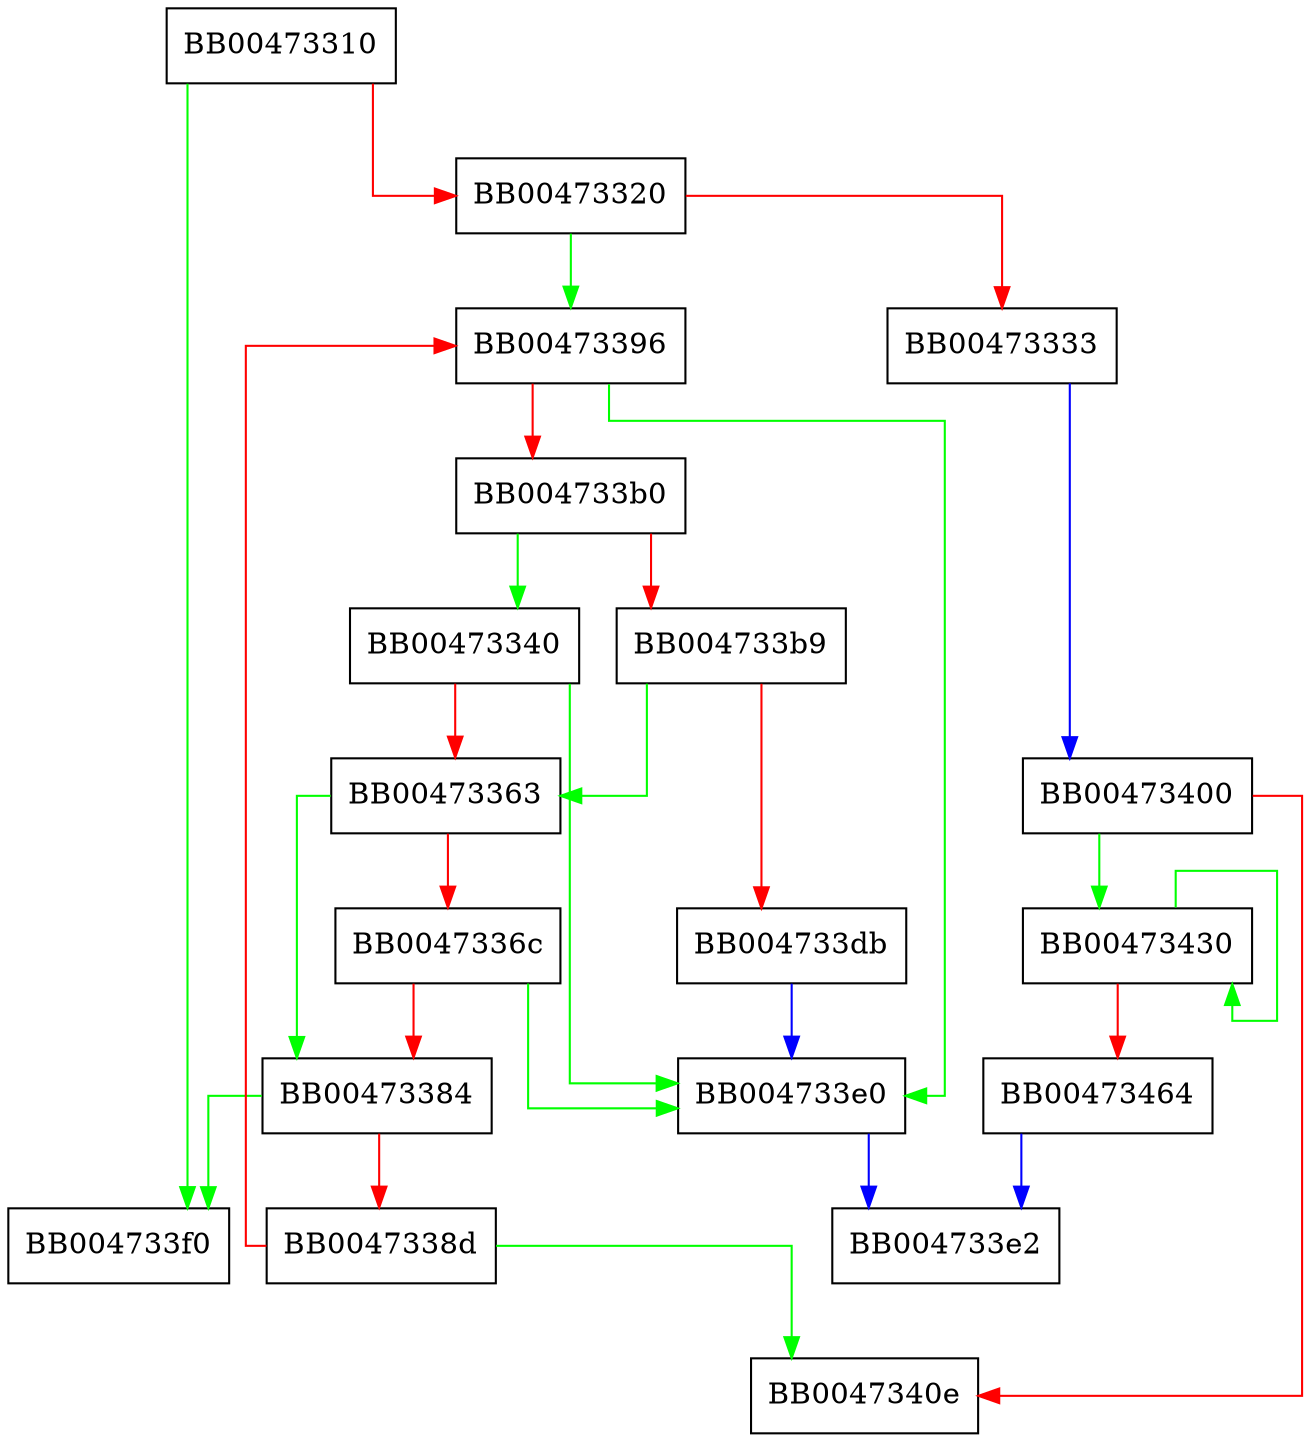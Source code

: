 digraph load_excert {
  node [shape="box"];
  graph [splines=ortho];
  BB00473310 -> BB004733f0 [color="green"];
  BB00473310 -> BB00473320 [color="red"];
  BB00473320 -> BB00473396 [color="green"];
  BB00473320 -> BB00473333 [color="red"];
  BB00473333 -> BB00473400 [color="blue"];
  BB00473340 -> BB004733e0 [color="green"];
  BB00473340 -> BB00473363 [color="red"];
  BB00473363 -> BB00473384 [color="green"];
  BB00473363 -> BB0047336c [color="red"];
  BB0047336c -> BB004733e0 [color="green"];
  BB0047336c -> BB00473384 [color="red"];
  BB00473384 -> BB004733f0 [color="green"];
  BB00473384 -> BB0047338d [color="red"];
  BB0047338d -> BB0047340e [color="green"];
  BB0047338d -> BB00473396 [color="red"];
  BB00473396 -> BB004733e0 [color="green"];
  BB00473396 -> BB004733b0 [color="red"];
  BB004733b0 -> BB00473340 [color="green"];
  BB004733b0 -> BB004733b9 [color="red"];
  BB004733b9 -> BB00473363 [color="green"];
  BB004733b9 -> BB004733db [color="red"];
  BB004733db -> BB004733e0 [color="blue"];
  BB004733e0 -> BB004733e2 [color="blue"];
  BB00473400 -> BB00473430 [color="green"];
  BB00473400 -> BB0047340e [color="red"];
  BB00473430 -> BB00473430 [color="green"];
  BB00473430 -> BB00473464 [color="red"];
  BB00473464 -> BB004733e2 [color="blue"];
}